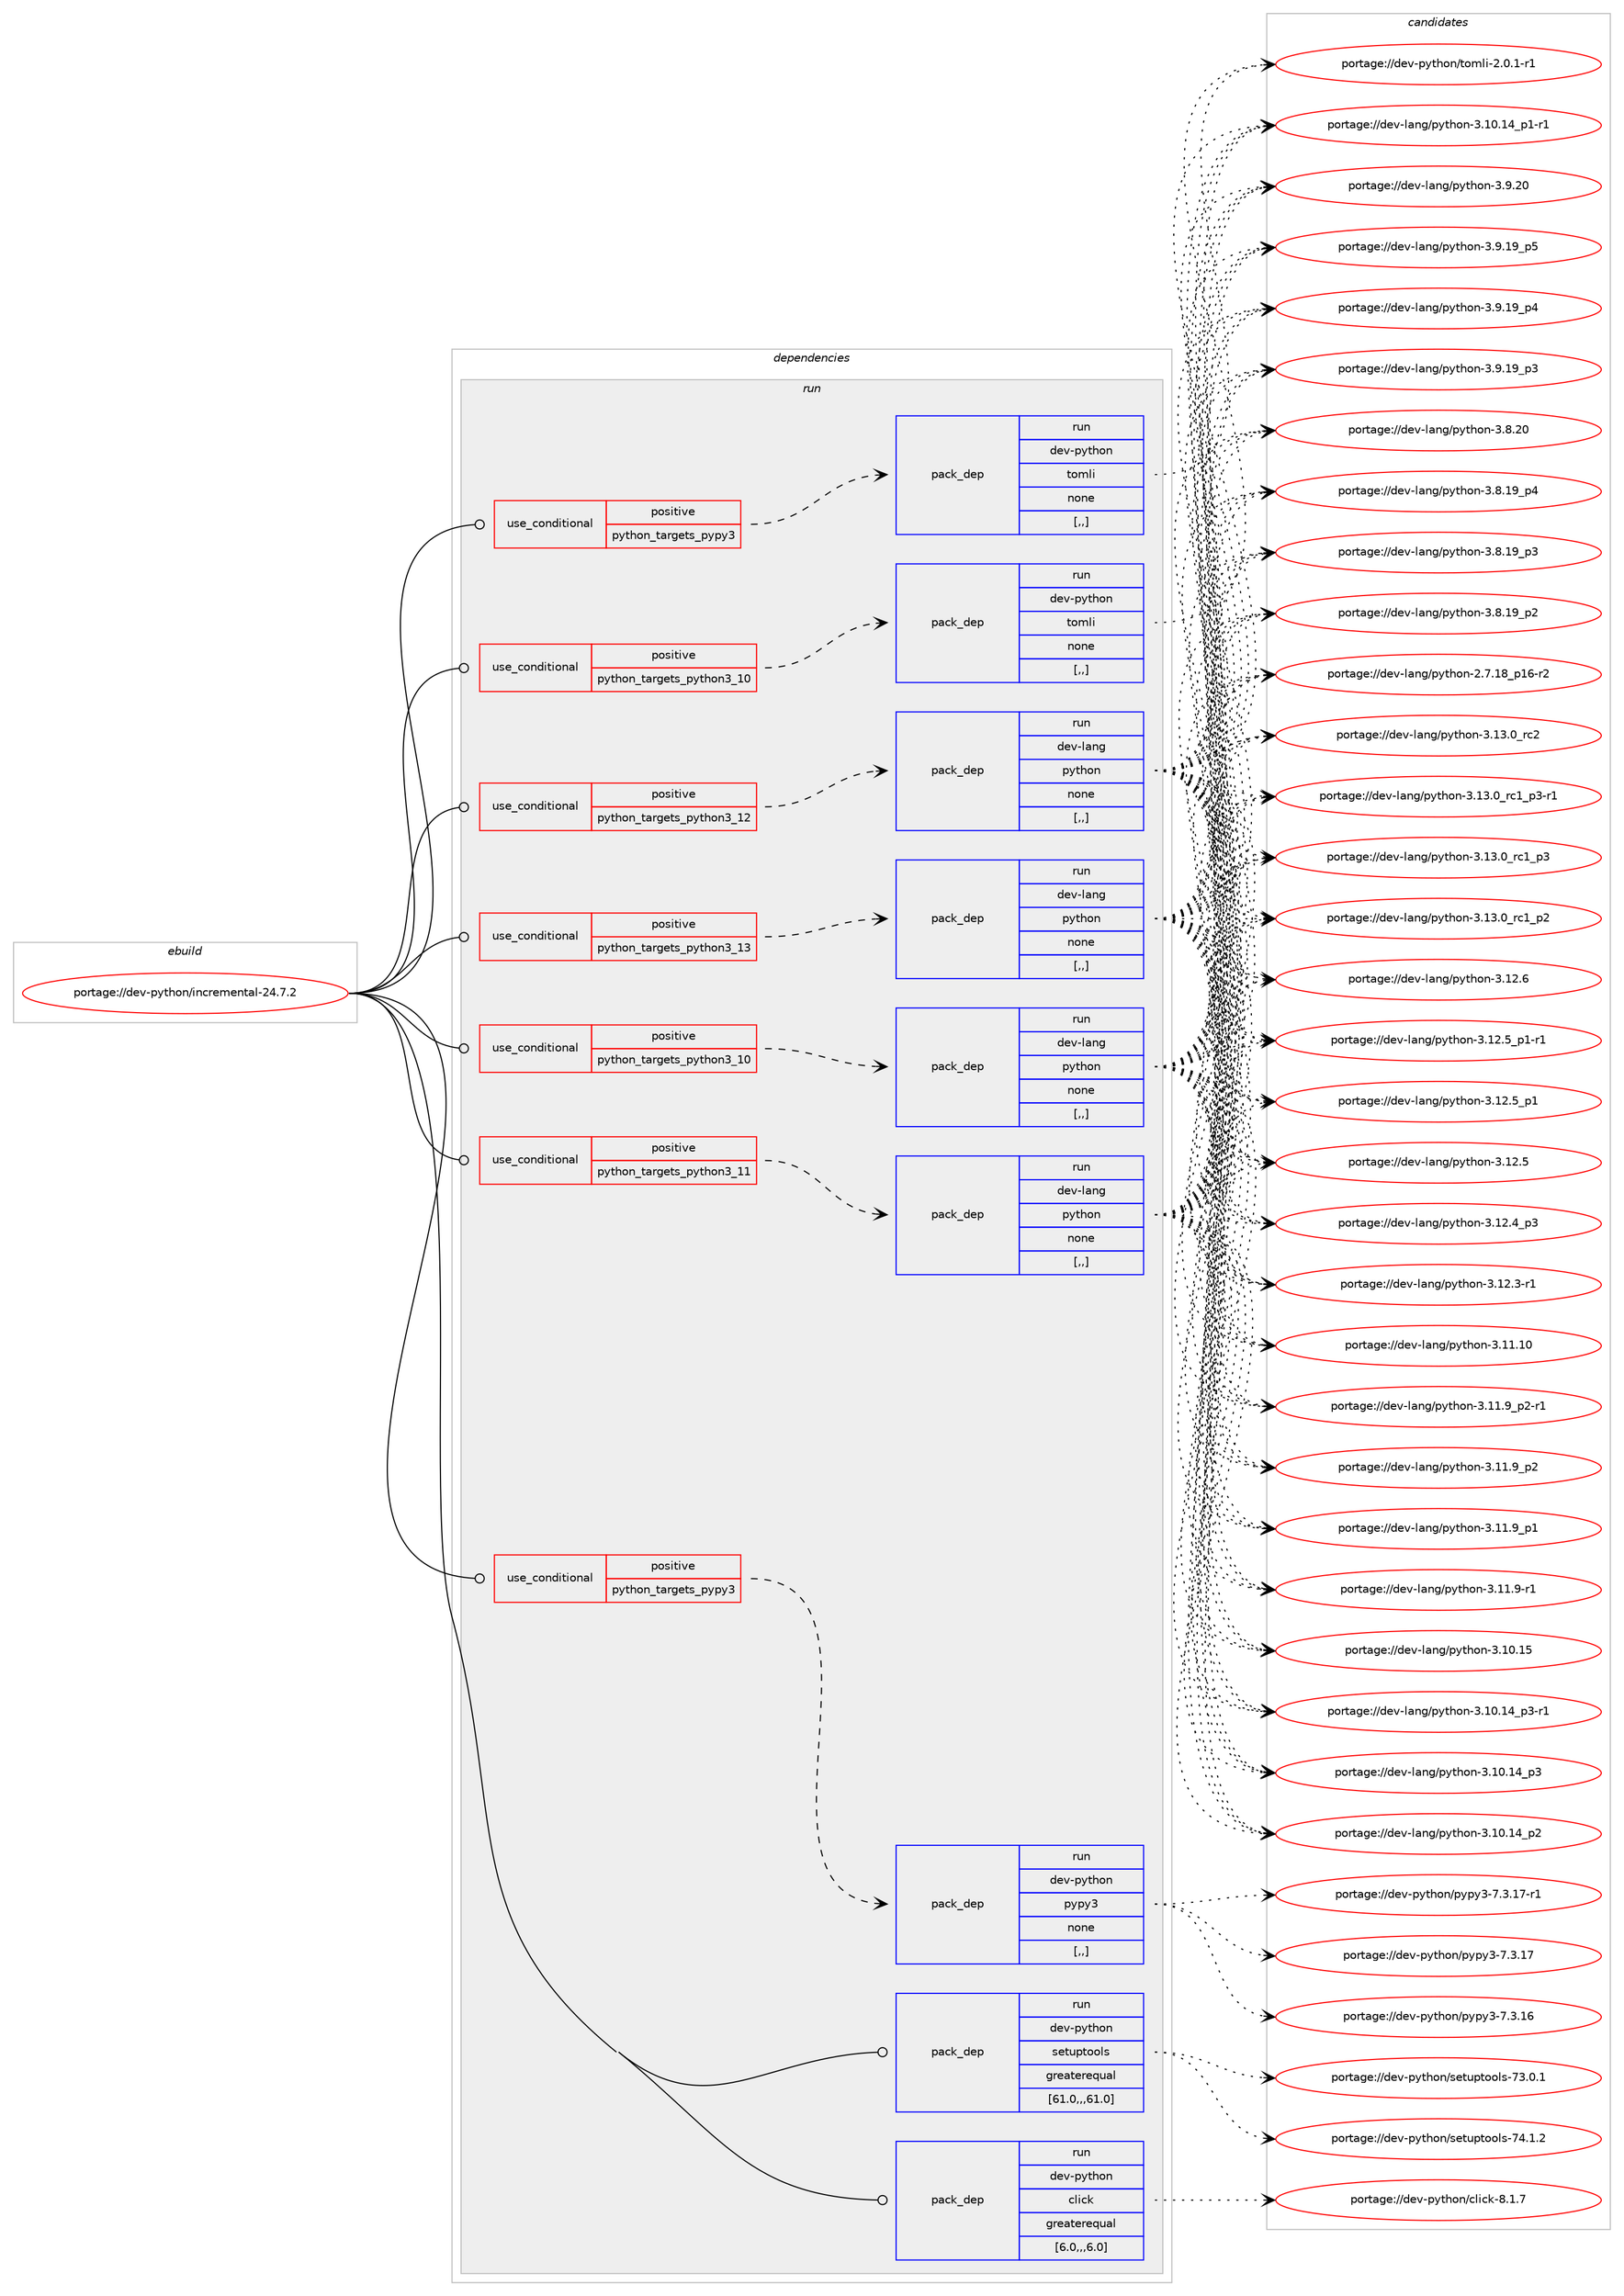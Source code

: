 digraph prolog {

# *************
# Graph options
# *************

newrank=true;
concentrate=true;
compound=true;
graph [rankdir=LR,fontname=Helvetica,fontsize=10,ranksep=1.5];#, ranksep=2.5, nodesep=0.2];
edge  [arrowhead=vee];
node  [fontname=Helvetica,fontsize=10];

# **********
# The ebuild
# **********

subgraph cluster_leftcol {
color=gray;
label=<<i>ebuild</i>>;
id [label="portage://dev-python/incremental-24.7.2", color=red, width=4, href="../dev-python/incremental-24.7.2.svg"];
}

# ****************
# The dependencies
# ****************

subgraph cluster_midcol {
color=gray;
label=<<i>dependencies</i>>;
subgraph cluster_compile {
fillcolor="#eeeeee";
style=filled;
label=<<i>compile</i>>;
}
subgraph cluster_compileandrun {
fillcolor="#eeeeee";
style=filled;
label=<<i>compile and run</i>>;
}
subgraph cluster_run {
fillcolor="#eeeeee";
style=filled;
label=<<i>run</i>>;
subgraph cond163906 {
dependency642625 [label=<<TABLE BORDER="0" CELLBORDER="1" CELLSPACING="0" CELLPADDING="4"><TR><TD ROWSPAN="3" CELLPADDING="10">use_conditional</TD></TR><TR><TD>positive</TD></TR><TR><TD>python_targets_pypy3</TD></TR></TABLE>>, shape=none, color=red];
subgraph pack473900 {
dependency642626 [label=<<TABLE BORDER="0" CELLBORDER="1" CELLSPACING="0" CELLPADDING="4" WIDTH="220"><TR><TD ROWSPAN="6" CELLPADDING="30">pack_dep</TD></TR><TR><TD WIDTH="110">run</TD></TR><TR><TD>dev-python</TD></TR><TR><TD>pypy3</TD></TR><TR><TD>none</TD></TR><TR><TD>[,,]</TD></TR></TABLE>>, shape=none, color=blue];
}
dependency642625:e -> dependency642626:w [weight=20,style="dashed",arrowhead="vee"];
}
id:e -> dependency642625:w [weight=20,style="solid",arrowhead="odot"];
subgraph cond163907 {
dependency642627 [label=<<TABLE BORDER="0" CELLBORDER="1" CELLSPACING="0" CELLPADDING="4"><TR><TD ROWSPAN="3" CELLPADDING="10">use_conditional</TD></TR><TR><TD>positive</TD></TR><TR><TD>python_targets_pypy3</TD></TR></TABLE>>, shape=none, color=red];
subgraph pack473901 {
dependency642628 [label=<<TABLE BORDER="0" CELLBORDER="1" CELLSPACING="0" CELLPADDING="4" WIDTH="220"><TR><TD ROWSPAN="6" CELLPADDING="30">pack_dep</TD></TR><TR><TD WIDTH="110">run</TD></TR><TR><TD>dev-python</TD></TR><TR><TD>tomli</TD></TR><TR><TD>none</TD></TR><TR><TD>[,,]</TD></TR></TABLE>>, shape=none, color=blue];
}
dependency642627:e -> dependency642628:w [weight=20,style="dashed",arrowhead="vee"];
}
id:e -> dependency642627:w [weight=20,style="solid",arrowhead="odot"];
subgraph cond163908 {
dependency642629 [label=<<TABLE BORDER="0" CELLBORDER="1" CELLSPACING="0" CELLPADDING="4"><TR><TD ROWSPAN="3" CELLPADDING="10">use_conditional</TD></TR><TR><TD>positive</TD></TR><TR><TD>python_targets_python3_10</TD></TR></TABLE>>, shape=none, color=red];
subgraph pack473902 {
dependency642630 [label=<<TABLE BORDER="0" CELLBORDER="1" CELLSPACING="0" CELLPADDING="4" WIDTH="220"><TR><TD ROWSPAN="6" CELLPADDING="30">pack_dep</TD></TR><TR><TD WIDTH="110">run</TD></TR><TR><TD>dev-lang</TD></TR><TR><TD>python</TD></TR><TR><TD>none</TD></TR><TR><TD>[,,]</TD></TR></TABLE>>, shape=none, color=blue];
}
dependency642629:e -> dependency642630:w [weight=20,style="dashed",arrowhead="vee"];
}
id:e -> dependency642629:w [weight=20,style="solid",arrowhead="odot"];
subgraph cond163909 {
dependency642631 [label=<<TABLE BORDER="0" CELLBORDER="1" CELLSPACING="0" CELLPADDING="4"><TR><TD ROWSPAN="3" CELLPADDING="10">use_conditional</TD></TR><TR><TD>positive</TD></TR><TR><TD>python_targets_python3_10</TD></TR></TABLE>>, shape=none, color=red];
subgraph pack473903 {
dependency642632 [label=<<TABLE BORDER="0" CELLBORDER="1" CELLSPACING="0" CELLPADDING="4" WIDTH="220"><TR><TD ROWSPAN="6" CELLPADDING="30">pack_dep</TD></TR><TR><TD WIDTH="110">run</TD></TR><TR><TD>dev-python</TD></TR><TR><TD>tomli</TD></TR><TR><TD>none</TD></TR><TR><TD>[,,]</TD></TR></TABLE>>, shape=none, color=blue];
}
dependency642631:e -> dependency642632:w [weight=20,style="dashed",arrowhead="vee"];
}
id:e -> dependency642631:w [weight=20,style="solid",arrowhead="odot"];
subgraph cond163910 {
dependency642633 [label=<<TABLE BORDER="0" CELLBORDER="1" CELLSPACING="0" CELLPADDING="4"><TR><TD ROWSPAN="3" CELLPADDING="10">use_conditional</TD></TR><TR><TD>positive</TD></TR><TR><TD>python_targets_python3_11</TD></TR></TABLE>>, shape=none, color=red];
subgraph pack473904 {
dependency642634 [label=<<TABLE BORDER="0" CELLBORDER="1" CELLSPACING="0" CELLPADDING="4" WIDTH="220"><TR><TD ROWSPAN="6" CELLPADDING="30">pack_dep</TD></TR><TR><TD WIDTH="110">run</TD></TR><TR><TD>dev-lang</TD></TR><TR><TD>python</TD></TR><TR><TD>none</TD></TR><TR><TD>[,,]</TD></TR></TABLE>>, shape=none, color=blue];
}
dependency642633:e -> dependency642634:w [weight=20,style="dashed",arrowhead="vee"];
}
id:e -> dependency642633:w [weight=20,style="solid",arrowhead="odot"];
subgraph cond163911 {
dependency642635 [label=<<TABLE BORDER="0" CELLBORDER="1" CELLSPACING="0" CELLPADDING="4"><TR><TD ROWSPAN="3" CELLPADDING="10">use_conditional</TD></TR><TR><TD>positive</TD></TR><TR><TD>python_targets_python3_12</TD></TR></TABLE>>, shape=none, color=red];
subgraph pack473905 {
dependency642636 [label=<<TABLE BORDER="0" CELLBORDER="1" CELLSPACING="0" CELLPADDING="4" WIDTH="220"><TR><TD ROWSPAN="6" CELLPADDING="30">pack_dep</TD></TR><TR><TD WIDTH="110">run</TD></TR><TR><TD>dev-lang</TD></TR><TR><TD>python</TD></TR><TR><TD>none</TD></TR><TR><TD>[,,]</TD></TR></TABLE>>, shape=none, color=blue];
}
dependency642635:e -> dependency642636:w [weight=20,style="dashed",arrowhead="vee"];
}
id:e -> dependency642635:w [weight=20,style="solid",arrowhead="odot"];
subgraph cond163912 {
dependency642637 [label=<<TABLE BORDER="0" CELLBORDER="1" CELLSPACING="0" CELLPADDING="4"><TR><TD ROWSPAN="3" CELLPADDING="10">use_conditional</TD></TR><TR><TD>positive</TD></TR><TR><TD>python_targets_python3_13</TD></TR></TABLE>>, shape=none, color=red];
subgraph pack473906 {
dependency642638 [label=<<TABLE BORDER="0" CELLBORDER="1" CELLSPACING="0" CELLPADDING="4" WIDTH="220"><TR><TD ROWSPAN="6" CELLPADDING="30">pack_dep</TD></TR><TR><TD WIDTH="110">run</TD></TR><TR><TD>dev-lang</TD></TR><TR><TD>python</TD></TR><TR><TD>none</TD></TR><TR><TD>[,,]</TD></TR></TABLE>>, shape=none, color=blue];
}
dependency642637:e -> dependency642638:w [weight=20,style="dashed",arrowhead="vee"];
}
id:e -> dependency642637:w [weight=20,style="solid",arrowhead="odot"];
subgraph pack473907 {
dependency642639 [label=<<TABLE BORDER="0" CELLBORDER="1" CELLSPACING="0" CELLPADDING="4" WIDTH="220"><TR><TD ROWSPAN="6" CELLPADDING="30">pack_dep</TD></TR><TR><TD WIDTH="110">run</TD></TR><TR><TD>dev-python</TD></TR><TR><TD>click</TD></TR><TR><TD>greaterequal</TD></TR><TR><TD>[6.0,,,6.0]</TD></TR></TABLE>>, shape=none, color=blue];
}
id:e -> dependency642639:w [weight=20,style="solid",arrowhead="odot"];
subgraph pack473908 {
dependency642640 [label=<<TABLE BORDER="0" CELLBORDER="1" CELLSPACING="0" CELLPADDING="4" WIDTH="220"><TR><TD ROWSPAN="6" CELLPADDING="30">pack_dep</TD></TR><TR><TD WIDTH="110">run</TD></TR><TR><TD>dev-python</TD></TR><TR><TD>setuptools</TD></TR><TR><TD>greaterequal</TD></TR><TR><TD>[61.0,,,61.0]</TD></TR></TABLE>>, shape=none, color=blue];
}
id:e -> dependency642640:w [weight=20,style="solid",arrowhead="odot"];
}
}

# **************
# The candidates
# **************

subgraph cluster_choices {
rank=same;
color=gray;
label=<<i>candidates</i>>;

subgraph choice473900 {
color=black;
nodesep=1;
choice100101118451121211161041111104711212111212151455546514649554511449 [label="portage://dev-python/pypy3-7.3.17-r1", color=red, width=4,href="../dev-python/pypy3-7.3.17-r1.svg"];
choice10010111845112121116104111110471121211121215145554651464955 [label="portage://dev-python/pypy3-7.3.17", color=red, width=4,href="../dev-python/pypy3-7.3.17.svg"];
choice10010111845112121116104111110471121211121215145554651464954 [label="portage://dev-python/pypy3-7.3.16", color=red, width=4,href="../dev-python/pypy3-7.3.16.svg"];
dependency642626:e -> choice100101118451121211161041111104711212111212151455546514649554511449:w [style=dotted,weight="100"];
dependency642626:e -> choice10010111845112121116104111110471121211121215145554651464955:w [style=dotted,weight="100"];
dependency642626:e -> choice10010111845112121116104111110471121211121215145554651464954:w [style=dotted,weight="100"];
}
subgraph choice473901 {
color=black;
nodesep=1;
choice10010111845112121116104111110471161111091081054550464846494511449 [label="portage://dev-python/tomli-2.0.1-r1", color=red, width=4,href="../dev-python/tomli-2.0.1-r1.svg"];
dependency642628:e -> choice10010111845112121116104111110471161111091081054550464846494511449:w [style=dotted,weight="100"];
}
subgraph choice473902 {
color=black;
nodesep=1;
choice10010111845108971101034711212111610411111045514649514648951149950 [label="portage://dev-lang/python-3.13.0_rc2", color=red, width=4,href="../dev-lang/python-3.13.0_rc2.svg"];
choice1001011184510897110103471121211161041111104551464951464895114994995112514511449 [label="portage://dev-lang/python-3.13.0_rc1_p3-r1", color=red, width=4,href="../dev-lang/python-3.13.0_rc1_p3-r1.svg"];
choice100101118451089711010347112121116104111110455146495146489511499499511251 [label="portage://dev-lang/python-3.13.0_rc1_p3", color=red, width=4,href="../dev-lang/python-3.13.0_rc1_p3.svg"];
choice100101118451089711010347112121116104111110455146495146489511499499511250 [label="portage://dev-lang/python-3.13.0_rc1_p2", color=red, width=4,href="../dev-lang/python-3.13.0_rc1_p2.svg"];
choice10010111845108971101034711212111610411111045514649504654 [label="portage://dev-lang/python-3.12.6", color=red, width=4,href="../dev-lang/python-3.12.6.svg"];
choice1001011184510897110103471121211161041111104551464950465395112494511449 [label="portage://dev-lang/python-3.12.5_p1-r1", color=red, width=4,href="../dev-lang/python-3.12.5_p1-r1.svg"];
choice100101118451089711010347112121116104111110455146495046539511249 [label="portage://dev-lang/python-3.12.5_p1", color=red, width=4,href="../dev-lang/python-3.12.5_p1.svg"];
choice10010111845108971101034711212111610411111045514649504653 [label="portage://dev-lang/python-3.12.5", color=red, width=4,href="../dev-lang/python-3.12.5.svg"];
choice100101118451089711010347112121116104111110455146495046529511251 [label="portage://dev-lang/python-3.12.4_p3", color=red, width=4,href="../dev-lang/python-3.12.4_p3.svg"];
choice100101118451089711010347112121116104111110455146495046514511449 [label="portage://dev-lang/python-3.12.3-r1", color=red, width=4,href="../dev-lang/python-3.12.3-r1.svg"];
choice1001011184510897110103471121211161041111104551464949464948 [label="portage://dev-lang/python-3.11.10", color=red, width=4,href="../dev-lang/python-3.11.10.svg"];
choice1001011184510897110103471121211161041111104551464949465795112504511449 [label="portage://dev-lang/python-3.11.9_p2-r1", color=red, width=4,href="../dev-lang/python-3.11.9_p2-r1.svg"];
choice100101118451089711010347112121116104111110455146494946579511250 [label="portage://dev-lang/python-3.11.9_p2", color=red, width=4,href="../dev-lang/python-3.11.9_p2.svg"];
choice100101118451089711010347112121116104111110455146494946579511249 [label="portage://dev-lang/python-3.11.9_p1", color=red, width=4,href="../dev-lang/python-3.11.9_p1.svg"];
choice100101118451089711010347112121116104111110455146494946574511449 [label="portage://dev-lang/python-3.11.9-r1", color=red, width=4,href="../dev-lang/python-3.11.9-r1.svg"];
choice1001011184510897110103471121211161041111104551464948464953 [label="portage://dev-lang/python-3.10.15", color=red, width=4,href="../dev-lang/python-3.10.15.svg"];
choice100101118451089711010347112121116104111110455146494846495295112514511449 [label="portage://dev-lang/python-3.10.14_p3-r1", color=red, width=4,href="../dev-lang/python-3.10.14_p3-r1.svg"];
choice10010111845108971101034711212111610411111045514649484649529511251 [label="portage://dev-lang/python-3.10.14_p3", color=red, width=4,href="../dev-lang/python-3.10.14_p3.svg"];
choice10010111845108971101034711212111610411111045514649484649529511250 [label="portage://dev-lang/python-3.10.14_p2", color=red, width=4,href="../dev-lang/python-3.10.14_p2.svg"];
choice100101118451089711010347112121116104111110455146494846495295112494511449 [label="portage://dev-lang/python-3.10.14_p1-r1", color=red, width=4,href="../dev-lang/python-3.10.14_p1-r1.svg"];
choice10010111845108971101034711212111610411111045514657465048 [label="portage://dev-lang/python-3.9.20", color=red, width=4,href="../dev-lang/python-3.9.20.svg"];
choice100101118451089711010347112121116104111110455146574649579511253 [label="portage://dev-lang/python-3.9.19_p5", color=red, width=4,href="../dev-lang/python-3.9.19_p5.svg"];
choice100101118451089711010347112121116104111110455146574649579511252 [label="portage://dev-lang/python-3.9.19_p4", color=red, width=4,href="../dev-lang/python-3.9.19_p4.svg"];
choice100101118451089711010347112121116104111110455146574649579511251 [label="portage://dev-lang/python-3.9.19_p3", color=red, width=4,href="../dev-lang/python-3.9.19_p3.svg"];
choice10010111845108971101034711212111610411111045514656465048 [label="portage://dev-lang/python-3.8.20", color=red, width=4,href="../dev-lang/python-3.8.20.svg"];
choice100101118451089711010347112121116104111110455146564649579511252 [label="portage://dev-lang/python-3.8.19_p4", color=red, width=4,href="../dev-lang/python-3.8.19_p4.svg"];
choice100101118451089711010347112121116104111110455146564649579511251 [label="portage://dev-lang/python-3.8.19_p3", color=red, width=4,href="../dev-lang/python-3.8.19_p3.svg"];
choice100101118451089711010347112121116104111110455146564649579511250 [label="portage://dev-lang/python-3.8.19_p2", color=red, width=4,href="../dev-lang/python-3.8.19_p2.svg"];
choice100101118451089711010347112121116104111110455046554649569511249544511450 [label="portage://dev-lang/python-2.7.18_p16-r2", color=red, width=4,href="../dev-lang/python-2.7.18_p16-r2.svg"];
dependency642630:e -> choice10010111845108971101034711212111610411111045514649514648951149950:w [style=dotted,weight="100"];
dependency642630:e -> choice1001011184510897110103471121211161041111104551464951464895114994995112514511449:w [style=dotted,weight="100"];
dependency642630:e -> choice100101118451089711010347112121116104111110455146495146489511499499511251:w [style=dotted,weight="100"];
dependency642630:e -> choice100101118451089711010347112121116104111110455146495146489511499499511250:w [style=dotted,weight="100"];
dependency642630:e -> choice10010111845108971101034711212111610411111045514649504654:w [style=dotted,weight="100"];
dependency642630:e -> choice1001011184510897110103471121211161041111104551464950465395112494511449:w [style=dotted,weight="100"];
dependency642630:e -> choice100101118451089711010347112121116104111110455146495046539511249:w [style=dotted,weight="100"];
dependency642630:e -> choice10010111845108971101034711212111610411111045514649504653:w [style=dotted,weight="100"];
dependency642630:e -> choice100101118451089711010347112121116104111110455146495046529511251:w [style=dotted,weight="100"];
dependency642630:e -> choice100101118451089711010347112121116104111110455146495046514511449:w [style=dotted,weight="100"];
dependency642630:e -> choice1001011184510897110103471121211161041111104551464949464948:w [style=dotted,weight="100"];
dependency642630:e -> choice1001011184510897110103471121211161041111104551464949465795112504511449:w [style=dotted,weight="100"];
dependency642630:e -> choice100101118451089711010347112121116104111110455146494946579511250:w [style=dotted,weight="100"];
dependency642630:e -> choice100101118451089711010347112121116104111110455146494946579511249:w [style=dotted,weight="100"];
dependency642630:e -> choice100101118451089711010347112121116104111110455146494946574511449:w [style=dotted,weight="100"];
dependency642630:e -> choice1001011184510897110103471121211161041111104551464948464953:w [style=dotted,weight="100"];
dependency642630:e -> choice100101118451089711010347112121116104111110455146494846495295112514511449:w [style=dotted,weight="100"];
dependency642630:e -> choice10010111845108971101034711212111610411111045514649484649529511251:w [style=dotted,weight="100"];
dependency642630:e -> choice10010111845108971101034711212111610411111045514649484649529511250:w [style=dotted,weight="100"];
dependency642630:e -> choice100101118451089711010347112121116104111110455146494846495295112494511449:w [style=dotted,weight="100"];
dependency642630:e -> choice10010111845108971101034711212111610411111045514657465048:w [style=dotted,weight="100"];
dependency642630:e -> choice100101118451089711010347112121116104111110455146574649579511253:w [style=dotted,weight="100"];
dependency642630:e -> choice100101118451089711010347112121116104111110455146574649579511252:w [style=dotted,weight="100"];
dependency642630:e -> choice100101118451089711010347112121116104111110455146574649579511251:w [style=dotted,weight="100"];
dependency642630:e -> choice10010111845108971101034711212111610411111045514656465048:w [style=dotted,weight="100"];
dependency642630:e -> choice100101118451089711010347112121116104111110455146564649579511252:w [style=dotted,weight="100"];
dependency642630:e -> choice100101118451089711010347112121116104111110455146564649579511251:w [style=dotted,weight="100"];
dependency642630:e -> choice100101118451089711010347112121116104111110455146564649579511250:w [style=dotted,weight="100"];
dependency642630:e -> choice100101118451089711010347112121116104111110455046554649569511249544511450:w [style=dotted,weight="100"];
}
subgraph choice473903 {
color=black;
nodesep=1;
choice10010111845112121116104111110471161111091081054550464846494511449 [label="portage://dev-python/tomli-2.0.1-r1", color=red, width=4,href="../dev-python/tomli-2.0.1-r1.svg"];
dependency642632:e -> choice10010111845112121116104111110471161111091081054550464846494511449:w [style=dotted,weight="100"];
}
subgraph choice473904 {
color=black;
nodesep=1;
choice10010111845108971101034711212111610411111045514649514648951149950 [label="portage://dev-lang/python-3.13.0_rc2", color=red, width=4,href="../dev-lang/python-3.13.0_rc2.svg"];
choice1001011184510897110103471121211161041111104551464951464895114994995112514511449 [label="portage://dev-lang/python-3.13.0_rc1_p3-r1", color=red, width=4,href="../dev-lang/python-3.13.0_rc1_p3-r1.svg"];
choice100101118451089711010347112121116104111110455146495146489511499499511251 [label="portage://dev-lang/python-3.13.0_rc1_p3", color=red, width=4,href="../dev-lang/python-3.13.0_rc1_p3.svg"];
choice100101118451089711010347112121116104111110455146495146489511499499511250 [label="portage://dev-lang/python-3.13.0_rc1_p2", color=red, width=4,href="../dev-lang/python-3.13.0_rc1_p2.svg"];
choice10010111845108971101034711212111610411111045514649504654 [label="portage://dev-lang/python-3.12.6", color=red, width=4,href="../dev-lang/python-3.12.6.svg"];
choice1001011184510897110103471121211161041111104551464950465395112494511449 [label="portage://dev-lang/python-3.12.5_p1-r1", color=red, width=4,href="../dev-lang/python-3.12.5_p1-r1.svg"];
choice100101118451089711010347112121116104111110455146495046539511249 [label="portage://dev-lang/python-3.12.5_p1", color=red, width=4,href="../dev-lang/python-3.12.5_p1.svg"];
choice10010111845108971101034711212111610411111045514649504653 [label="portage://dev-lang/python-3.12.5", color=red, width=4,href="../dev-lang/python-3.12.5.svg"];
choice100101118451089711010347112121116104111110455146495046529511251 [label="portage://dev-lang/python-3.12.4_p3", color=red, width=4,href="../dev-lang/python-3.12.4_p3.svg"];
choice100101118451089711010347112121116104111110455146495046514511449 [label="portage://dev-lang/python-3.12.3-r1", color=red, width=4,href="../dev-lang/python-3.12.3-r1.svg"];
choice1001011184510897110103471121211161041111104551464949464948 [label="portage://dev-lang/python-3.11.10", color=red, width=4,href="../dev-lang/python-3.11.10.svg"];
choice1001011184510897110103471121211161041111104551464949465795112504511449 [label="portage://dev-lang/python-3.11.9_p2-r1", color=red, width=4,href="../dev-lang/python-3.11.9_p2-r1.svg"];
choice100101118451089711010347112121116104111110455146494946579511250 [label="portage://dev-lang/python-3.11.9_p2", color=red, width=4,href="../dev-lang/python-3.11.9_p2.svg"];
choice100101118451089711010347112121116104111110455146494946579511249 [label="portage://dev-lang/python-3.11.9_p1", color=red, width=4,href="../dev-lang/python-3.11.9_p1.svg"];
choice100101118451089711010347112121116104111110455146494946574511449 [label="portage://dev-lang/python-3.11.9-r1", color=red, width=4,href="../dev-lang/python-3.11.9-r1.svg"];
choice1001011184510897110103471121211161041111104551464948464953 [label="portage://dev-lang/python-3.10.15", color=red, width=4,href="../dev-lang/python-3.10.15.svg"];
choice100101118451089711010347112121116104111110455146494846495295112514511449 [label="portage://dev-lang/python-3.10.14_p3-r1", color=red, width=4,href="../dev-lang/python-3.10.14_p3-r1.svg"];
choice10010111845108971101034711212111610411111045514649484649529511251 [label="portage://dev-lang/python-3.10.14_p3", color=red, width=4,href="../dev-lang/python-3.10.14_p3.svg"];
choice10010111845108971101034711212111610411111045514649484649529511250 [label="portage://dev-lang/python-3.10.14_p2", color=red, width=4,href="../dev-lang/python-3.10.14_p2.svg"];
choice100101118451089711010347112121116104111110455146494846495295112494511449 [label="portage://dev-lang/python-3.10.14_p1-r1", color=red, width=4,href="../dev-lang/python-3.10.14_p1-r1.svg"];
choice10010111845108971101034711212111610411111045514657465048 [label="portage://dev-lang/python-3.9.20", color=red, width=4,href="../dev-lang/python-3.9.20.svg"];
choice100101118451089711010347112121116104111110455146574649579511253 [label="portage://dev-lang/python-3.9.19_p5", color=red, width=4,href="../dev-lang/python-3.9.19_p5.svg"];
choice100101118451089711010347112121116104111110455146574649579511252 [label="portage://dev-lang/python-3.9.19_p4", color=red, width=4,href="../dev-lang/python-3.9.19_p4.svg"];
choice100101118451089711010347112121116104111110455146574649579511251 [label="portage://dev-lang/python-3.9.19_p3", color=red, width=4,href="../dev-lang/python-3.9.19_p3.svg"];
choice10010111845108971101034711212111610411111045514656465048 [label="portage://dev-lang/python-3.8.20", color=red, width=4,href="../dev-lang/python-3.8.20.svg"];
choice100101118451089711010347112121116104111110455146564649579511252 [label="portage://dev-lang/python-3.8.19_p4", color=red, width=4,href="../dev-lang/python-3.8.19_p4.svg"];
choice100101118451089711010347112121116104111110455146564649579511251 [label="portage://dev-lang/python-3.8.19_p3", color=red, width=4,href="../dev-lang/python-3.8.19_p3.svg"];
choice100101118451089711010347112121116104111110455146564649579511250 [label="portage://dev-lang/python-3.8.19_p2", color=red, width=4,href="../dev-lang/python-3.8.19_p2.svg"];
choice100101118451089711010347112121116104111110455046554649569511249544511450 [label="portage://dev-lang/python-2.7.18_p16-r2", color=red, width=4,href="../dev-lang/python-2.7.18_p16-r2.svg"];
dependency642634:e -> choice10010111845108971101034711212111610411111045514649514648951149950:w [style=dotted,weight="100"];
dependency642634:e -> choice1001011184510897110103471121211161041111104551464951464895114994995112514511449:w [style=dotted,weight="100"];
dependency642634:e -> choice100101118451089711010347112121116104111110455146495146489511499499511251:w [style=dotted,weight="100"];
dependency642634:e -> choice100101118451089711010347112121116104111110455146495146489511499499511250:w [style=dotted,weight="100"];
dependency642634:e -> choice10010111845108971101034711212111610411111045514649504654:w [style=dotted,weight="100"];
dependency642634:e -> choice1001011184510897110103471121211161041111104551464950465395112494511449:w [style=dotted,weight="100"];
dependency642634:e -> choice100101118451089711010347112121116104111110455146495046539511249:w [style=dotted,weight="100"];
dependency642634:e -> choice10010111845108971101034711212111610411111045514649504653:w [style=dotted,weight="100"];
dependency642634:e -> choice100101118451089711010347112121116104111110455146495046529511251:w [style=dotted,weight="100"];
dependency642634:e -> choice100101118451089711010347112121116104111110455146495046514511449:w [style=dotted,weight="100"];
dependency642634:e -> choice1001011184510897110103471121211161041111104551464949464948:w [style=dotted,weight="100"];
dependency642634:e -> choice1001011184510897110103471121211161041111104551464949465795112504511449:w [style=dotted,weight="100"];
dependency642634:e -> choice100101118451089711010347112121116104111110455146494946579511250:w [style=dotted,weight="100"];
dependency642634:e -> choice100101118451089711010347112121116104111110455146494946579511249:w [style=dotted,weight="100"];
dependency642634:e -> choice100101118451089711010347112121116104111110455146494946574511449:w [style=dotted,weight="100"];
dependency642634:e -> choice1001011184510897110103471121211161041111104551464948464953:w [style=dotted,weight="100"];
dependency642634:e -> choice100101118451089711010347112121116104111110455146494846495295112514511449:w [style=dotted,weight="100"];
dependency642634:e -> choice10010111845108971101034711212111610411111045514649484649529511251:w [style=dotted,weight="100"];
dependency642634:e -> choice10010111845108971101034711212111610411111045514649484649529511250:w [style=dotted,weight="100"];
dependency642634:e -> choice100101118451089711010347112121116104111110455146494846495295112494511449:w [style=dotted,weight="100"];
dependency642634:e -> choice10010111845108971101034711212111610411111045514657465048:w [style=dotted,weight="100"];
dependency642634:e -> choice100101118451089711010347112121116104111110455146574649579511253:w [style=dotted,weight="100"];
dependency642634:e -> choice100101118451089711010347112121116104111110455146574649579511252:w [style=dotted,weight="100"];
dependency642634:e -> choice100101118451089711010347112121116104111110455146574649579511251:w [style=dotted,weight="100"];
dependency642634:e -> choice10010111845108971101034711212111610411111045514656465048:w [style=dotted,weight="100"];
dependency642634:e -> choice100101118451089711010347112121116104111110455146564649579511252:w [style=dotted,weight="100"];
dependency642634:e -> choice100101118451089711010347112121116104111110455146564649579511251:w [style=dotted,weight="100"];
dependency642634:e -> choice100101118451089711010347112121116104111110455146564649579511250:w [style=dotted,weight="100"];
dependency642634:e -> choice100101118451089711010347112121116104111110455046554649569511249544511450:w [style=dotted,weight="100"];
}
subgraph choice473905 {
color=black;
nodesep=1;
choice10010111845108971101034711212111610411111045514649514648951149950 [label="portage://dev-lang/python-3.13.0_rc2", color=red, width=4,href="../dev-lang/python-3.13.0_rc2.svg"];
choice1001011184510897110103471121211161041111104551464951464895114994995112514511449 [label="portage://dev-lang/python-3.13.0_rc1_p3-r1", color=red, width=4,href="../dev-lang/python-3.13.0_rc1_p3-r1.svg"];
choice100101118451089711010347112121116104111110455146495146489511499499511251 [label="portage://dev-lang/python-3.13.0_rc1_p3", color=red, width=4,href="../dev-lang/python-3.13.0_rc1_p3.svg"];
choice100101118451089711010347112121116104111110455146495146489511499499511250 [label="portage://dev-lang/python-3.13.0_rc1_p2", color=red, width=4,href="../dev-lang/python-3.13.0_rc1_p2.svg"];
choice10010111845108971101034711212111610411111045514649504654 [label="portage://dev-lang/python-3.12.6", color=red, width=4,href="../dev-lang/python-3.12.6.svg"];
choice1001011184510897110103471121211161041111104551464950465395112494511449 [label="portage://dev-lang/python-3.12.5_p1-r1", color=red, width=4,href="../dev-lang/python-3.12.5_p1-r1.svg"];
choice100101118451089711010347112121116104111110455146495046539511249 [label="portage://dev-lang/python-3.12.5_p1", color=red, width=4,href="../dev-lang/python-3.12.5_p1.svg"];
choice10010111845108971101034711212111610411111045514649504653 [label="portage://dev-lang/python-3.12.5", color=red, width=4,href="../dev-lang/python-3.12.5.svg"];
choice100101118451089711010347112121116104111110455146495046529511251 [label="portage://dev-lang/python-3.12.4_p3", color=red, width=4,href="../dev-lang/python-3.12.4_p3.svg"];
choice100101118451089711010347112121116104111110455146495046514511449 [label="portage://dev-lang/python-3.12.3-r1", color=red, width=4,href="../dev-lang/python-3.12.3-r1.svg"];
choice1001011184510897110103471121211161041111104551464949464948 [label="portage://dev-lang/python-3.11.10", color=red, width=4,href="../dev-lang/python-3.11.10.svg"];
choice1001011184510897110103471121211161041111104551464949465795112504511449 [label="portage://dev-lang/python-3.11.9_p2-r1", color=red, width=4,href="../dev-lang/python-3.11.9_p2-r1.svg"];
choice100101118451089711010347112121116104111110455146494946579511250 [label="portage://dev-lang/python-3.11.9_p2", color=red, width=4,href="../dev-lang/python-3.11.9_p2.svg"];
choice100101118451089711010347112121116104111110455146494946579511249 [label="portage://dev-lang/python-3.11.9_p1", color=red, width=4,href="../dev-lang/python-3.11.9_p1.svg"];
choice100101118451089711010347112121116104111110455146494946574511449 [label="portage://dev-lang/python-3.11.9-r1", color=red, width=4,href="../dev-lang/python-3.11.9-r1.svg"];
choice1001011184510897110103471121211161041111104551464948464953 [label="portage://dev-lang/python-3.10.15", color=red, width=4,href="../dev-lang/python-3.10.15.svg"];
choice100101118451089711010347112121116104111110455146494846495295112514511449 [label="portage://dev-lang/python-3.10.14_p3-r1", color=red, width=4,href="../dev-lang/python-3.10.14_p3-r1.svg"];
choice10010111845108971101034711212111610411111045514649484649529511251 [label="portage://dev-lang/python-3.10.14_p3", color=red, width=4,href="../dev-lang/python-3.10.14_p3.svg"];
choice10010111845108971101034711212111610411111045514649484649529511250 [label="portage://dev-lang/python-3.10.14_p2", color=red, width=4,href="../dev-lang/python-3.10.14_p2.svg"];
choice100101118451089711010347112121116104111110455146494846495295112494511449 [label="portage://dev-lang/python-3.10.14_p1-r1", color=red, width=4,href="../dev-lang/python-3.10.14_p1-r1.svg"];
choice10010111845108971101034711212111610411111045514657465048 [label="portage://dev-lang/python-3.9.20", color=red, width=4,href="../dev-lang/python-3.9.20.svg"];
choice100101118451089711010347112121116104111110455146574649579511253 [label="portage://dev-lang/python-3.9.19_p5", color=red, width=4,href="../dev-lang/python-3.9.19_p5.svg"];
choice100101118451089711010347112121116104111110455146574649579511252 [label="portage://dev-lang/python-3.9.19_p4", color=red, width=4,href="../dev-lang/python-3.9.19_p4.svg"];
choice100101118451089711010347112121116104111110455146574649579511251 [label="portage://dev-lang/python-3.9.19_p3", color=red, width=4,href="../dev-lang/python-3.9.19_p3.svg"];
choice10010111845108971101034711212111610411111045514656465048 [label="portage://dev-lang/python-3.8.20", color=red, width=4,href="../dev-lang/python-3.8.20.svg"];
choice100101118451089711010347112121116104111110455146564649579511252 [label="portage://dev-lang/python-3.8.19_p4", color=red, width=4,href="../dev-lang/python-3.8.19_p4.svg"];
choice100101118451089711010347112121116104111110455146564649579511251 [label="portage://dev-lang/python-3.8.19_p3", color=red, width=4,href="../dev-lang/python-3.8.19_p3.svg"];
choice100101118451089711010347112121116104111110455146564649579511250 [label="portage://dev-lang/python-3.8.19_p2", color=red, width=4,href="../dev-lang/python-3.8.19_p2.svg"];
choice100101118451089711010347112121116104111110455046554649569511249544511450 [label="portage://dev-lang/python-2.7.18_p16-r2", color=red, width=4,href="../dev-lang/python-2.7.18_p16-r2.svg"];
dependency642636:e -> choice10010111845108971101034711212111610411111045514649514648951149950:w [style=dotted,weight="100"];
dependency642636:e -> choice1001011184510897110103471121211161041111104551464951464895114994995112514511449:w [style=dotted,weight="100"];
dependency642636:e -> choice100101118451089711010347112121116104111110455146495146489511499499511251:w [style=dotted,weight="100"];
dependency642636:e -> choice100101118451089711010347112121116104111110455146495146489511499499511250:w [style=dotted,weight="100"];
dependency642636:e -> choice10010111845108971101034711212111610411111045514649504654:w [style=dotted,weight="100"];
dependency642636:e -> choice1001011184510897110103471121211161041111104551464950465395112494511449:w [style=dotted,weight="100"];
dependency642636:e -> choice100101118451089711010347112121116104111110455146495046539511249:w [style=dotted,weight="100"];
dependency642636:e -> choice10010111845108971101034711212111610411111045514649504653:w [style=dotted,weight="100"];
dependency642636:e -> choice100101118451089711010347112121116104111110455146495046529511251:w [style=dotted,weight="100"];
dependency642636:e -> choice100101118451089711010347112121116104111110455146495046514511449:w [style=dotted,weight="100"];
dependency642636:e -> choice1001011184510897110103471121211161041111104551464949464948:w [style=dotted,weight="100"];
dependency642636:e -> choice1001011184510897110103471121211161041111104551464949465795112504511449:w [style=dotted,weight="100"];
dependency642636:e -> choice100101118451089711010347112121116104111110455146494946579511250:w [style=dotted,weight="100"];
dependency642636:e -> choice100101118451089711010347112121116104111110455146494946579511249:w [style=dotted,weight="100"];
dependency642636:e -> choice100101118451089711010347112121116104111110455146494946574511449:w [style=dotted,weight="100"];
dependency642636:e -> choice1001011184510897110103471121211161041111104551464948464953:w [style=dotted,weight="100"];
dependency642636:e -> choice100101118451089711010347112121116104111110455146494846495295112514511449:w [style=dotted,weight="100"];
dependency642636:e -> choice10010111845108971101034711212111610411111045514649484649529511251:w [style=dotted,weight="100"];
dependency642636:e -> choice10010111845108971101034711212111610411111045514649484649529511250:w [style=dotted,weight="100"];
dependency642636:e -> choice100101118451089711010347112121116104111110455146494846495295112494511449:w [style=dotted,weight="100"];
dependency642636:e -> choice10010111845108971101034711212111610411111045514657465048:w [style=dotted,weight="100"];
dependency642636:e -> choice100101118451089711010347112121116104111110455146574649579511253:w [style=dotted,weight="100"];
dependency642636:e -> choice100101118451089711010347112121116104111110455146574649579511252:w [style=dotted,weight="100"];
dependency642636:e -> choice100101118451089711010347112121116104111110455146574649579511251:w [style=dotted,weight="100"];
dependency642636:e -> choice10010111845108971101034711212111610411111045514656465048:w [style=dotted,weight="100"];
dependency642636:e -> choice100101118451089711010347112121116104111110455146564649579511252:w [style=dotted,weight="100"];
dependency642636:e -> choice100101118451089711010347112121116104111110455146564649579511251:w [style=dotted,weight="100"];
dependency642636:e -> choice100101118451089711010347112121116104111110455146564649579511250:w [style=dotted,weight="100"];
dependency642636:e -> choice100101118451089711010347112121116104111110455046554649569511249544511450:w [style=dotted,weight="100"];
}
subgraph choice473906 {
color=black;
nodesep=1;
choice10010111845108971101034711212111610411111045514649514648951149950 [label="portage://dev-lang/python-3.13.0_rc2", color=red, width=4,href="../dev-lang/python-3.13.0_rc2.svg"];
choice1001011184510897110103471121211161041111104551464951464895114994995112514511449 [label="portage://dev-lang/python-3.13.0_rc1_p3-r1", color=red, width=4,href="../dev-lang/python-3.13.0_rc1_p3-r1.svg"];
choice100101118451089711010347112121116104111110455146495146489511499499511251 [label="portage://dev-lang/python-3.13.0_rc1_p3", color=red, width=4,href="../dev-lang/python-3.13.0_rc1_p3.svg"];
choice100101118451089711010347112121116104111110455146495146489511499499511250 [label="portage://dev-lang/python-3.13.0_rc1_p2", color=red, width=4,href="../dev-lang/python-3.13.0_rc1_p2.svg"];
choice10010111845108971101034711212111610411111045514649504654 [label="portage://dev-lang/python-3.12.6", color=red, width=4,href="../dev-lang/python-3.12.6.svg"];
choice1001011184510897110103471121211161041111104551464950465395112494511449 [label="portage://dev-lang/python-3.12.5_p1-r1", color=red, width=4,href="../dev-lang/python-3.12.5_p1-r1.svg"];
choice100101118451089711010347112121116104111110455146495046539511249 [label="portage://dev-lang/python-3.12.5_p1", color=red, width=4,href="../dev-lang/python-3.12.5_p1.svg"];
choice10010111845108971101034711212111610411111045514649504653 [label="portage://dev-lang/python-3.12.5", color=red, width=4,href="../dev-lang/python-3.12.5.svg"];
choice100101118451089711010347112121116104111110455146495046529511251 [label="portage://dev-lang/python-3.12.4_p3", color=red, width=4,href="../dev-lang/python-3.12.4_p3.svg"];
choice100101118451089711010347112121116104111110455146495046514511449 [label="portage://dev-lang/python-3.12.3-r1", color=red, width=4,href="../dev-lang/python-3.12.3-r1.svg"];
choice1001011184510897110103471121211161041111104551464949464948 [label="portage://dev-lang/python-3.11.10", color=red, width=4,href="../dev-lang/python-3.11.10.svg"];
choice1001011184510897110103471121211161041111104551464949465795112504511449 [label="portage://dev-lang/python-3.11.9_p2-r1", color=red, width=4,href="../dev-lang/python-3.11.9_p2-r1.svg"];
choice100101118451089711010347112121116104111110455146494946579511250 [label="portage://dev-lang/python-3.11.9_p2", color=red, width=4,href="../dev-lang/python-3.11.9_p2.svg"];
choice100101118451089711010347112121116104111110455146494946579511249 [label="portage://dev-lang/python-3.11.9_p1", color=red, width=4,href="../dev-lang/python-3.11.9_p1.svg"];
choice100101118451089711010347112121116104111110455146494946574511449 [label="portage://dev-lang/python-3.11.9-r1", color=red, width=4,href="../dev-lang/python-3.11.9-r1.svg"];
choice1001011184510897110103471121211161041111104551464948464953 [label="portage://dev-lang/python-3.10.15", color=red, width=4,href="../dev-lang/python-3.10.15.svg"];
choice100101118451089711010347112121116104111110455146494846495295112514511449 [label="portage://dev-lang/python-3.10.14_p3-r1", color=red, width=4,href="../dev-lang/python-3.10.14_p3-r1.svg"];
choice10010111845108971101034711212111610411111045514649484649529511251 [label="portage://dev-lang/python-3.10.14_p3", color=red, width=4,href="../dev-lang/python-3.10.14_p3.svg"];
choice10010111845108971101034711212111610411111045514649484649529511250 [label="portage://dev-lang/python-3.10.14_p2", color=red, width=4,href="../dev-lang/python-3.10.14_p2.svg"];
choice100101118451089711010347112121116104111110455146494846495295112494511449 [label="portage://dev-lang/python-3.10.14_p1-r1", color=red, width=4,href="../dev-lang/python-3.10.14_p1-r1.svg"];
choice10010111845108971101034711212111610411111045514657465048 [label="portage://dev-lang/python-3.9.20", color=red, width=4,href="../dev-lang/python-3.9.20.svg"];
choice100101118451089711010347112121116104111110455146574649579511253 [label="portage://dev-lang/python-3.9.19_p5", color=red, width=4,href="../dev-lang/python-3.9.19_p5.svg"];
choice100101118451089711010347112121116104111110455146574649579511252 [label="portage://dev-lang/python-3.9.19_p4", color=red, width=4,href="../dev-lang/python-3.9.19_p4.svg"];
choice100101118451089711010347112121116104111110455146574649579511251 [label="portage://dev-lang/python-3.9.19_p3", color=red, width=4,href="../dev-lang/python-3.9.19_p3.svg"];
choice10010111845108971101034711212111610411111045514656465048 [label="portage://dev-lang/python-3.8.20", color=red, width=4,href="../dev-lang/python-3.8.20.svg"];
choice100101118451089711010347112121116104111110455146564649579511252 [label="portage://dev-lang/python-3.8.19_p4", color=red, width=4,href="../dev-lang/python-3.8.19_p4.svg"];
choice100101118451089711010347112121116104111110455146564649579511251 [label="portage://dev-lang/python-3.8.19_p3", color=red, width=4,href="../dev-lang/python-3.8.19_p3.svg"];
choice100101118451089711010347112121116104111110455146564649579511250 [label="portage://dev-lang/python-3.8.19_p2", color=red, width=4,href="../dev-lang/python-3.8.19_p2.svg"];
choice100101118451089711010347112121116104111110455046554649569511249544511450 [label="portage://dev-lang/python-2.7.18_p16-r2", color=red, width=4,href="../dev-lang/python-2.7.18_p16-r2.svg"];
dependency642638:e -> choice10010111845108971101034711212111610411111045514649514648951149950:w [style=dotted,weight="100"];
dependency642638:e -> choice1001011184510897110103471121211161041111104551464951464895114994995112514511449:w [style=dotted,weight="100"];
dependency642638:e -> choice100101118451089711010347112121116104111110455146495146489511499499511251:w [style=dotted,weight="100"];
dependency642638:e -> choice100101118451089711010347112121116104111110455146495146489511499499511250:w [style=dotted,weight="100"];
dependency642638:e -> choice10010111845108971101034711212111610411111045514649504654:w [style=dotted,weight="100"];
dependency642638:e -> choice1001011184510897110103471121211161041111104551464950465395112494511449:w [style=dotted,weight="100"];
dependency642638:e -> choice100101118451089711010347112121116104111110455146495046539511249:w [style=dotted,weight="100"];
dependency642638:e -> choice10010111845108971101034711212111610411111045514649504653:w [style=dotted,weight="100"];
dependency642638:e -> choice100101118451089711010347112121116104111110455146495046529511251:w [style=dotted,weight="100"];
dependency642638:e -> choice100101118451089711010347112121116104111110455146495046514511449:w [style=dotted,weight="100"];
dependency642638:e -> choice1001011184510897110103471121211161041111104551464949464948:w [style=dotted,weight="100"];
dependency642638:e -> choice1001011184510897110103471121211161041111104551464949465795112504511449:w [style=dotted,weight="100"];
dependency642638:e -> choice100101118451089711010347112121116104111110455146494946579511250:w [style=dotted,weight="100"];
dependency642638:e -> choice100101118451089711010347112121116104111110455146494946579511249:w [style=dotted,weight="100"];
dependency642638:e -> choice100101118451089711010347112121116104111110455146494946574511449:w [style=dotted,weight="100"];
dependency642638:e -> choice1001011184510897110103471121211161041111104551464948464953:w [style=dotted,weight="100"];
dependency642638:e -> choice100101118451089711010347112121116104111110455146494846495295112514511449:w [style=dotted,weight="100"];
dependency642638:e -> choice10010111845108971101034711212111610411111045514649484649529511251:w [style=dotted,weight="100"];
dependency642638:e -> choice10010111845108971101034711212111610411111045514649484649529511250:w [style=dotted,weight="100"];
dependency642638:e -> choice100101118451089711010347112121116104111110455146494846495295112494511449:w [style=dotted,weight="100"];
dependency642638:e -> choice10010111845108971101034711212111610411111045514657465048:w [style=dotted,weight="100"];
dependency642638:e -> choice100101118451089711010347112121116104111110455146574649579511253:w [style=dotted,weight="100"];
dependency642638:e -> choice100101118451089711010347112121116104111110455146574649579511252:w [style=dotted,weight="100"];
dependency642638:e -> choice100101118451089711010347112121116104111110455146574649579511251:w [style=dotted,weight="100"];
dependency642638:e -> choice10010111845108971101034711212111610411111045514656465048:w [style=dotted,weight="100"];
dependency642638:e -> choice100101118451089711010347112121116104111110455146564649579511252:w [style=dotted,weight="100"];
dependency642638:e -> choice100101118451089711010347112121116104111110455146564649579511251:w [style=dotted,weight="100"];
dependency642638:e -> choice100101118451089711010347112121116104111110455146564649579511250:w [style=dotted,weight="100"];
dependency642638:e -> choice100101118451089711010347112121116104111110455046554649569511249544511450:w [style=dotted,weight="100"];
}
subgraph choice473907 {
color=black;
nodesep=1;
choice10010111845112121116104111110479910810599107455646494655 [label="portage://dev-python/click-8.1.7", color=red, width=4,href="../dev-python/click-8.1.7.svg"];
dependency642639:e -> choice10010111845112121116104111110479910810599107455646494655:w [style=dotted,weight="100"];
}
subgraph choice473908 {
color=black;
nodesep=1;
choice100101118451121211161041111104711510111611711211611111110811545555246494650 [label="portage://dev-python/setuptools-74.1.2", color=red, width=4,href="../dev-python/setuptools-74.1.2.svg"];
choice100101118451121211161041111104711510111611711211611111110811545555146484649 [label="portage://dev-python/setuptools-73.0.1", color=red, width=4,href="../dev-python/setuptools-73.0.1.svg"];
dependency642640:e -> choice100101118451121211161041111104711510111611711211611111110811545555246494650:w [style=dotted,weight="100"];
dependency642640:e -> choice100101118451121211161041111104711510111611711211611111110811545555146484649:w [style=dotted,weight="100"];
}
}

}
